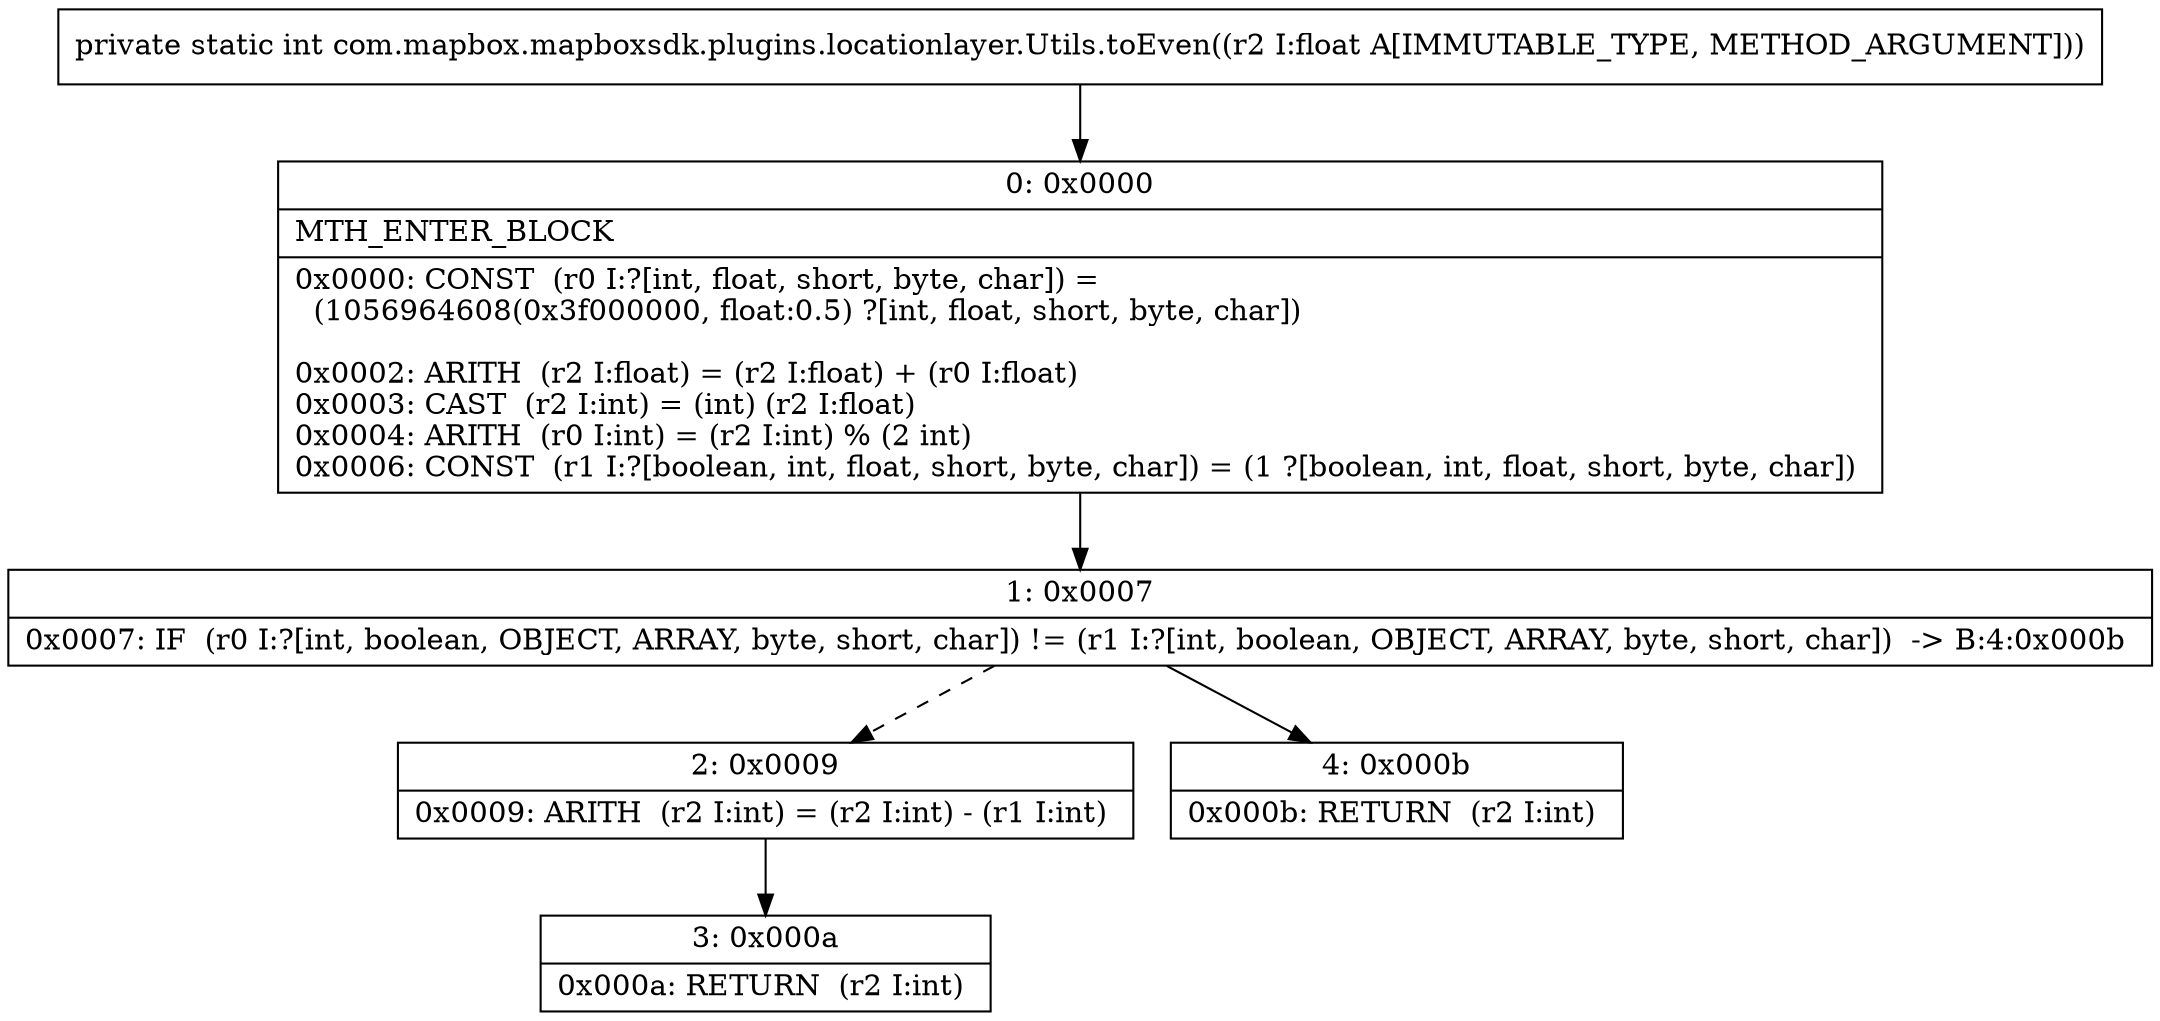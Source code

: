 digraph "CFG forcom.mapbox.mapboxsdk.plugins.locationlayer.Utils.toEven(F)I" {
Node_0 [shape=record,label="{0\:\ 0x0000|MTH_ENTER_BLOCK\l|0x0000: CONST  (r0 I:?[int, float, short, byte, char]) = \l  (1056964608(0x3f000000, float:0.5) ?[int, float, short, byte, char])\l \l0x0002: ARITH  (r2 I:float) = (r2 I:float) + (r0 I:float) \l0x0003: CAST  (r2 I:int) = (int) (r2 I:float) \l0x0004: ARITH  (r0 I:int) = (r2 I:int) % (2 int) \l0x0006: CONST  (r1 I:?[boolean, int, float, short, byte, char]) = (1 ?[boolean, int, float, short, byte, char]) \l}"];
Node_1 [shape=record,label="{1\:\ 0x0007|0x0007: IF  (r0 I:?[int, boolean, OBJECT, ARRAY, byte, short, char]) != (r1 I:?[int, boolean, OBJECT, ARRAY, byte, short, char])  \-\> B:4:0x000b \l}"];
Node_2 [shape=record,label="{2\:\ 0x0009|0x0009: ARITH  (r2 I:int) = (r2 I:int) \- (r1 I:int) \l}"];
Node_3 [shape=record,label="{3\:\ 0x000a|0x000a: RETURN  (r2 I:int) \l}"];
Node_4 [shape=record,label="{4\:\ 0x000b|0x000b: RETURN  (r2 I:int) \l}"];
MethodNode[shape=record,label="{private static int com.mapbox.mapboxsdk.plugins.locationlayer.Utils.toEven((r2 I:float A[IMMUTABLE_TYPE, METHOD_ARGUMENT])) }"];
MethodNode -> Node_0;
Node_0 -> Node_1;
Node_1 -> Node_2[style=dashed];
Node_1 -> Node_4;
Node_2 -> Node_3;
}


